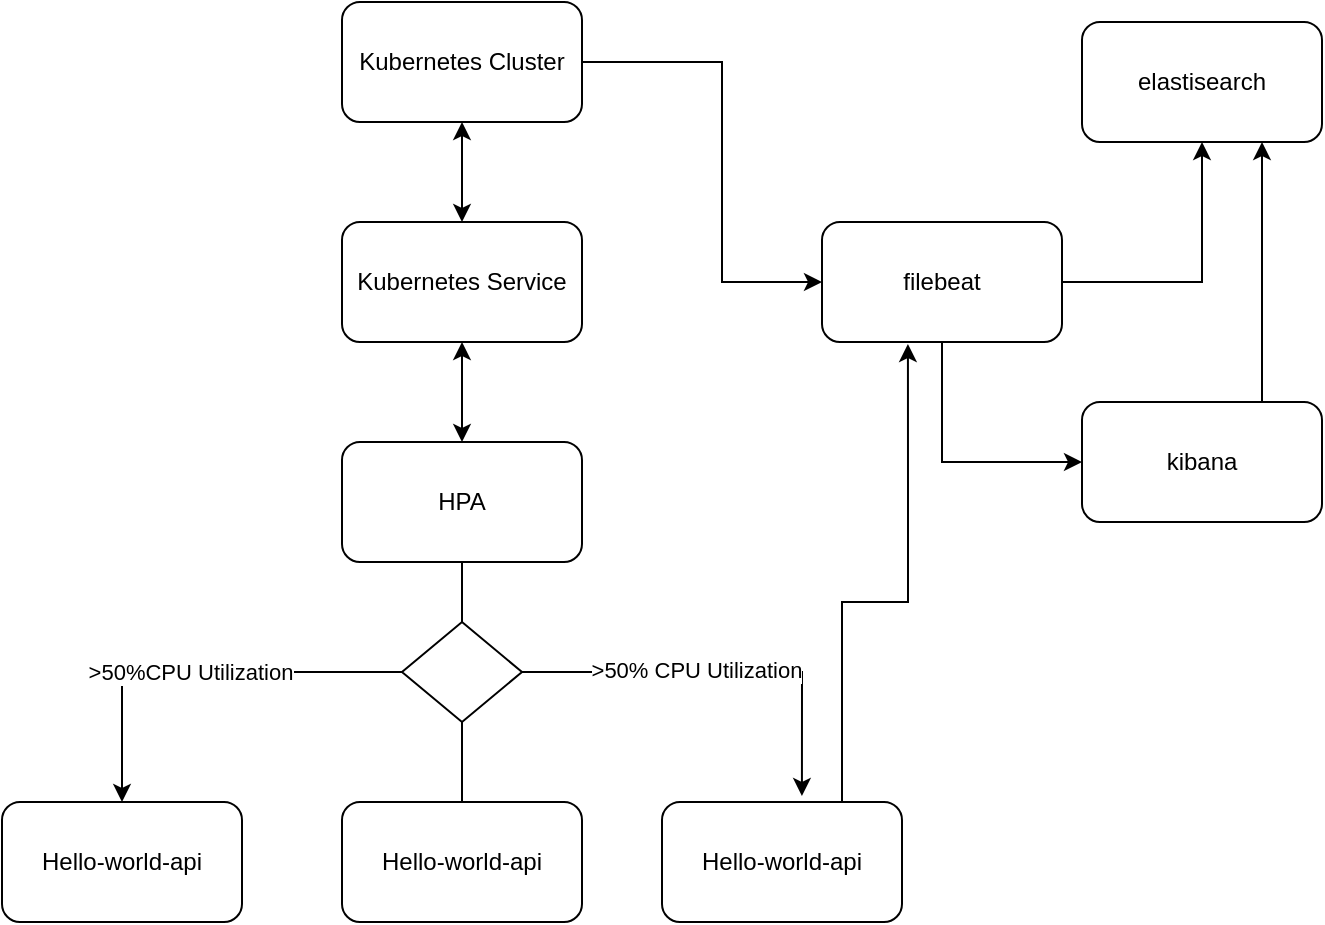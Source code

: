 <mxfile version="24.0.2" type="github">
  <diagram name="Page-1" id="Dl2q7IoJp-wTDCXUBd_K">
    <mxGraphModel dx="954" dy="606" grid="1" gridSize="10" guides="1" tooltips="1" connect="1" arrows="1" fold="1" page="1" pageScale="1" pageWidth="850" pageHeight="1100" math="0" shadow="0">
      <root>
        <mxCell id="0" />
        <mxCell id="1" parent="0" />
        <mxCell id="MNvYn8stAdrD6LQlooLf-1" value="Kubernetes Cluster" style="rounded=1;whiteSpace=wrap;html=1;" vertex="1" parent="1">
          <mxGeometry x="330" y="80" width="120" height="60" as="geometry" />
        </mxCell>
        <mxCell id="MNvYn8stAdrD6LQlooLf-2" value="Kubernetes Service" style="rounded=1;whiteSpace=wrap;html=1;" vertex="1" parent="1">
          <mxGeometry x="330" y="190" width="120" height="60" as="geometry" />
        </mxCell>
        <mxCell id="MNvYn8stAdrD6LQlooLf-3" value="HPA" style="rounded=1;whiteSpace=wrap;html=1;" vertex="1" parent="1">
          <mxGeometry x="330" y="300" width="120" height="60" as="geometry" />
        </mxCell>
        <mxCell id="MNvYn8stAdrD6LQlooLf-4" value="Hello-world-api" style="rounded=1;whiteSpace=wrap;html=1;" vertex="1" parent="1">
          <mxGeometry x="160" y="480" width="120" height="60" as="geometry" />
        </mxCell>
        <mxCell id="MNvYn8stAdrD6LQlooLf-5" value="Hello-world-api" style="rounded=1;whiteSpace=wrap;html=1;" vertex="1" parent="1">
          <mxGeometry x="330" y="480" width="120" height="60" as="geometry" />
        </mxCell>
        <mxCell id="MNvYn8stAdrD6LQlooLf-6" value="Hello-world-api" style="rounded=1;whiteSpace=wrap;html=1;" vertex="1" parent="1">
          <mxGeometry x="490" y="480" width="120" height="60" as="geometry" />
        </mxCell>
        <mxCell id="MNvYn8stAdrD6LQlooLf-7" value="" style="rhombus;whiteSpace=wrap;html=1;" vertex="1" parent="1">
          <mxGeometry x="360" y="390" width="60" height="50" as="geometry" />
        </mxCell>
        <mxCell id="MNvYn8stAdrD6LQlooLf-8" value="" style="endArrow=none;html=1;rounded=0;exitX=0.5;exitY=0;exitDx=0;exitDy=0;entryX=0.5;entryY=1;entryDx=0;entryDy=0;" edge="1" parent="1" source="MNvYn8stAdrD6LQlooLf-7" target="MNvYn8stAdrD6LQlooLf-3">
          <mxGeometry width="50" height="50" relative="1" as="geometry">
            <mxPoint x="400" y="340" as="sourcePoint" />
            <mxPoint x="450" y="290" as="targetPoint" />
          </mxGeometry>
        </mxCell>
        <mxCell id="MNvYn8stAdrD6LQlooLf-9" value="" style="endArrow=none;html=1;rounded=0;exitX=0.5;exitY=1;exitDx=0;exitDy=0;entryX=0.5;entryY=0;entryDx=0;entryDy=0;" edge="1" parent="1" source="MNvYn8stAdrD6LQlooLf-7" target="MNvYn8stAdrD6LQlooLf-5">
          <mxGeometry width="50" height="50" relative="1" as="geometry">
            <mxPoint x="400" y="340" as="sourcePoint" />
            <mxPoint x="450" y="290" as="targetPoint" />
          </mxGeometry>
        </mxCell>
        <mxCell id="MNvYn8stAdrD6LQlooLf-19" value="" style="endArrow=classic;startArrow=classic;html=1;rounded=0;entryX=0.5;entryY=1;entryDx=0;entryDy=0;exitX=0.5;exitY=0;exitDx=0;exitDy=0;" edge="1" parent="1" source="MNvYn8stAdrD6LQlooLf-2" target="MNvYn8stAdrD6LQlooLf-1">
          <mxGeometry width="50" height="50" relative="1" as="geometry">
            <mxPoint x="400" y="340" as="sourcePoint" />
            <mxPoint x="450" y="290" as="targetPoint" />
          </mxGeometry>
        </mxCell>
        <mxCell id="MNvYn8stAdrD6LQlooLf-20" value="" style="endArrow=classic;startArrow=classic;html=1;rounded=0;entryX=0.5;entryY=1;entryDx=0;entryDy=0;exitX=0.5;exitY=0;exitDx=0;exitDy=0;" edge="1" parent="1" source="MNvYn8stAdrD6LQlooLf-3" target="MNvYn8stAdrD6LQlooLf-2">
          <mxGeometry width="50" height="50" relative="1" as="geometry">
            <mxPoint x="400" y="200" as="sourcePoint" />
            <mxPoint x="400" y="150" as="targetPoint" />
          </mxGeometry>
        </mxCell>
        <mxCell id="MNvYn8stAdrD6LQlooLf-25" value="" style="endArrow=classic;html=1;rounded=0;entryX=0.5;entryY=0;entryDx=0;entryDy=0;exitX=0;exitY=0.5;exitDx=0;exitDy=0;" edge="1" parent="1" source="MNvYn8stAdrD6LQlooLf-7" target="MNvYn8stAdrD6LQlooLf-4">
          <mxGeometry width="50" height="50" relative="1" as="geometry">
            <mxPoint x="200" y="400" as="sourcePoint" />
            <mxPoint x="450" y="290" as="targetPoint" />
            <Array as="points">
              <mxPoint x="220" y="415" />
            </Array>
          </mxGeometry>
        </mxCell>
        <mxCell id="MNvYn8stAdrD6LQlooLf-28" value="&amp;gt;50%CPU Utilization" style="edgeLabel;html=1;align=center;verticalAlign=middle;resizable=0;points=[];" vertex="1" connectable="0" parent="MNvYn8stAdrD6LQlooLf-25">
          <mxGeometry x="0.034" relative="1" as="geometry">
            <mxPoint as="offset" />
          </mxGeometry>
        </mxCell>
        <mxCell id="MNvYn8stAdrD6LQlooLf-26" value="" style="endArrow=classic;html=1;rounded=0;exitX=1;exitY=0.5;exitDx=0;exitDy=0;entryX=0.583;entryY=-0.05;entryDx=0;entryDy=0;entryPerimeter=0;" edge="1" parent="1" source="MNvYn8stAdrD6LQlooLf-7" target="MNvYn8stAdrD6LQlooLf-6">
          <mxGeometry width="50" height="50" relative="1" as="geometry">
            <mxPoint x="400" y="340" as="sourcePoint" />
            <mxPoint x="450" y="290" as="targetPoint" />
            <Array as="points">
              <mxPoint x="560" y="415" />
            </Array>
          </mxGeometry>
        </mxCell>
        <mxCell id="MNvYn8stAdrD6LQlooLf-27" value="&amp;gt;50% CPU Utilization" style="edgeLabel;html=1;align=center;verticalAlign=middle;resizable=0;points=[];" vertex="1" connectable="0" parent="MNvYn8stAdrD6LQlooLf-26">
          <mxGeometry x="-0.139" y="1" relative="1" as="geometry">
            <mxPoint as="offset" />
          </mxGeometry>
        </mxCell>
        <mxCell id="MNvYn8stAdrD6LQlooLf-29" value="filebeat" style="rounded=1;whiteSpace=wrap;html=1;" vertex="1" parent="1">
          <mxGeometry x="570" y="190" width="120" height="60" as="geometry" />
        </mxCell>
        <mxCell id="MNvYn8stAdrD6LQlooLf-30" value="elastisearch" style="rounded=1;whiteSpace=wrap;html=1;" vertex="1" parent="1">
          <mxGeometry x="700" y="90" width="120" height="60" as="geometry" />
        </mxCell>
        <mxCell id="MNvYn8stAdrD6LQlooLf-31" value="kibana" style="rounded=1;whiteSpace=wrap;html=1;" vertex="1" parent="1">
          <mxGeometry x="700" y="280" width="120" height="60" as="geometry" />
        </mxCell>
        <mxCell id="MNvYn8stAdrD6LQlooLf-32" value="" style="endArrow=classic;html=1;rounded=0;exitX=1;exitY=0.5;exitDx=0;exitDy=0;entryX=0;entryY=0.5;entryDx=0;entryDy=0;" edge="1" parent="1" source="MNvYn8stAdrD6LQlooLf-1" target="MNvYn8stAdrD6LQlooLf-29">
          <mxGeometry width="50" height="50" relative="1" as="geometry">
            <mxPoint x="400" y="370" as="sourcePoint" />
            <mxPoint x="450" y="320" as="targetPoint" />
            <Array as="points">
              <mxPoint x="520" y="110" />
              <mxPoint x="520" y="220" />
            </Array>
          </mxGeometry>
        </mxCell>
        <mxCell id="MNvYn8stAdrD6LQlooLf-33" value="" style="endArrow=classic;html=1;rounded=0;entryX=0.5;entryY=1;entryDx=0;entryDy=0;exitX=1;exitY=0.5;exitDx=0;exitDy=0;" edge="1" parent="1" source="MNvYn8stAdrD6LQlooLf-29" target="MNvYn8stAdrD6LQlooLf-30">
          <mxGeometry width="50" height="50" relative="1" as="geometry">
            <mxPoint x="400" y="370" as="sourcePoint" />
            <mxPoint x="450" y="320" as="targetPoint" />
            <Array as="points">
              <mxPoint x="760" y="220" />
            </Array>
          </mxGeometry>
        </mxCell>
        <mxCell id="MNvYn8stAdrD6LQlooLf-34" value="" style="endArrow=classic;html=1;rounded=0;entryX=0;entryY=0.5;entryDx=0;entryDy=0;exitX=0.5;exitY=1;exitDx=0;exitDy=0;" edge="1" parent="1" source="MNvYn8stAdrD6LQlooLf-29" target="MNvYn8stAdrD6LQlooLf-31">
          <mxGeometry width="50" height="50" relative="1" as="geometry">
            <mxPoint x="400" y="370" as="sourcePoint" />
            <mxPoint x="450" y="320" as="targetPoint" />
            <Array as="points">
              <mxPoint x="630" y="310" />
            </Array>
          </mxGeometry>
        </mxCell>
        <mxCell id="MNvYn8stAdrD6LQlooLf-35" value="" style="endArrow=classic;html=1;rounded=0;entryX=0.75;entryY=1;entryDx=0;entryDy=0;exitX=0.75;exitY=0;exitDx=0;exitDy=0;" edge="1" parent="1" source="MNvYn8stAdrD6LQlooLf-31" target="MNvYn8stAdrD6LQlooLf-30">
          <mxGeometry width="50" height="50" relative="1" as="geometry">
            <mxPoint x="400" y="370" as="sourcePoint" />
            <mxPoint x="450" y="320" as="targetPoint" />
          </mxGeometry>
        </mxCell>
        <mxCell id="MNvYn8stAdrD6LQlooLf-36" value="" style="endArrow=classic;html=1;rounded=0;exitX=0.75;exitY=0;exitDx=0;exitDy=0;entryX=0.358;entryY=1.017;entryDx=0;entryDy=0;entryPerimeter=0;" edge="1" parent="1" source="MNvYn8stAdrD6LQlooLf-6" target="MNvYn8stAdrD6LQlooLf-29">
          <mxGeometry width="50" height="50" relative="1" as="geometry">
            <mxPoint x="590" y="470" as="sourcePoint" />
            <mxPoint x="620" y="260" as="targetPoint" />
            <Array as="points">
              <mxPoint x="580" y="460" />
              <mxPoint x="580" y="380" />
              <mxPoint x="613" y="380" />
              <mxPoint x="613" y="320" />
            </Array>
          </mxGeometry>
        </mxCell>
      </root>
    </mxGraphModel>
  </diagram>
</mxfile>
